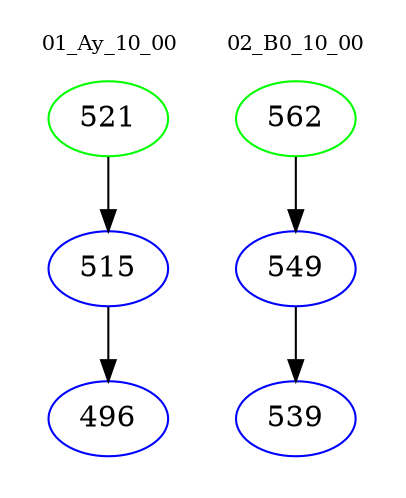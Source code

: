 digraph{
subgraph cluster_0 {
color = white
label = "01_Ay_10_00";
fontsize=10;
T0_521 [label="521", color="green"]
T0_521 -> T0_515 [color="black"]
T0_515 [label="515", color="blue"]
T0_515 -> T0_496 [color="black"]
T0_496 [label="496", color="blue"]
}
subgraph cluster_1 {
color = white
label = "02_B0_10_00";
fontsize=10;
T1_562 [label="562", color="green"]
T1_562 -> T1_549 [color="black"]
T1_549 [label="549", color="blue"]
T1_549 -> T1_539 [color="black"]
T1_539 [label="539", color="blue"]
}
}
